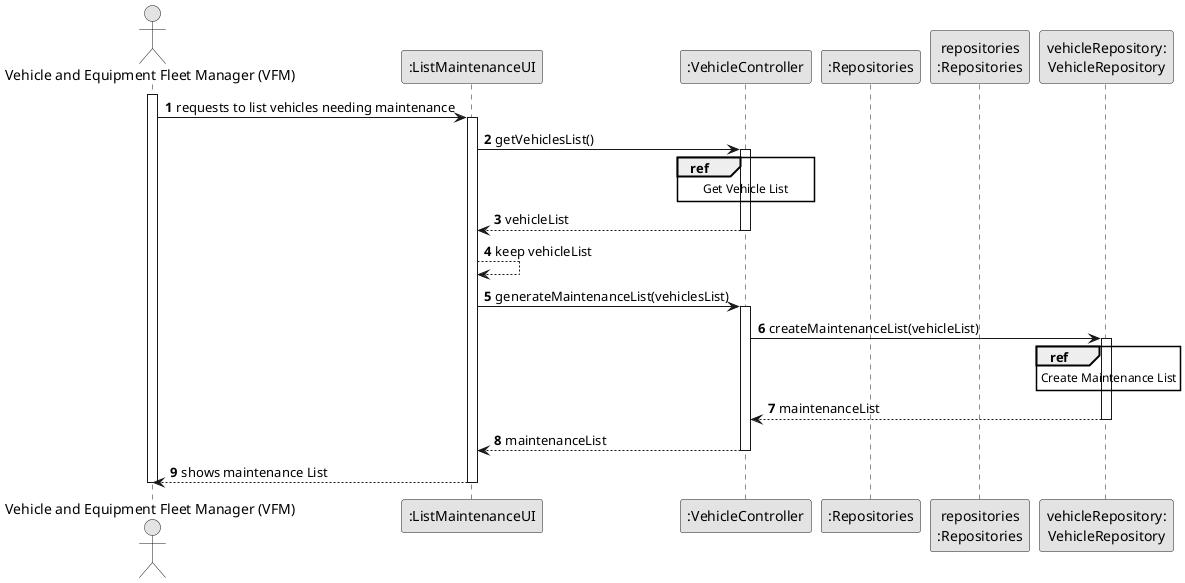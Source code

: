 @startuml
skinparam monochrome true
skinparam packageStyle rectangle
skinparam shadowing false


autonumber

'hide footbox
actor "Vehicle and Equipment Fleet Manager (VFM)" as VFM
participant ":ListMaintenanceUI" as UI
participant ":VehicleController" as CTRL
participant ":Repositories" as RepositorySingleton
participant "repositories\n:Repositories" as PLAT
participant "vehicleRepository:\nVehicleRepository" as VehicleRepository
activate VFM

    VFM -> UI : requests to list vehicles needing maintenance
    activate UI

        UI -> CTRL : getVehiclesList()
        activate CTRL

            ref over CTRL
                Get Vehicle List
            end ref

            CTRL --> UI : vehicleList
        deactivate CTRL

        UI --> UI : keep vehicleList

        UI -> CTRL : generateMaintenanceList(vehiclesList)
        activate CTRL

        CTRL -> VehicleRepository: createMaintenanceList(vehicleList)
        activate VehicleRepository

            ref over VehicleRepository
                Create Maintenance List
            end ref

        VehicleRepository --> CTRL: maintenanceList
        deactivate VehicleRepository

            CTRL --> UI : maintenanceList
        deactivate CTRL

        UI --> VFM : shows maintenance List
    deactivate UI

deactivate VFM

@enduml